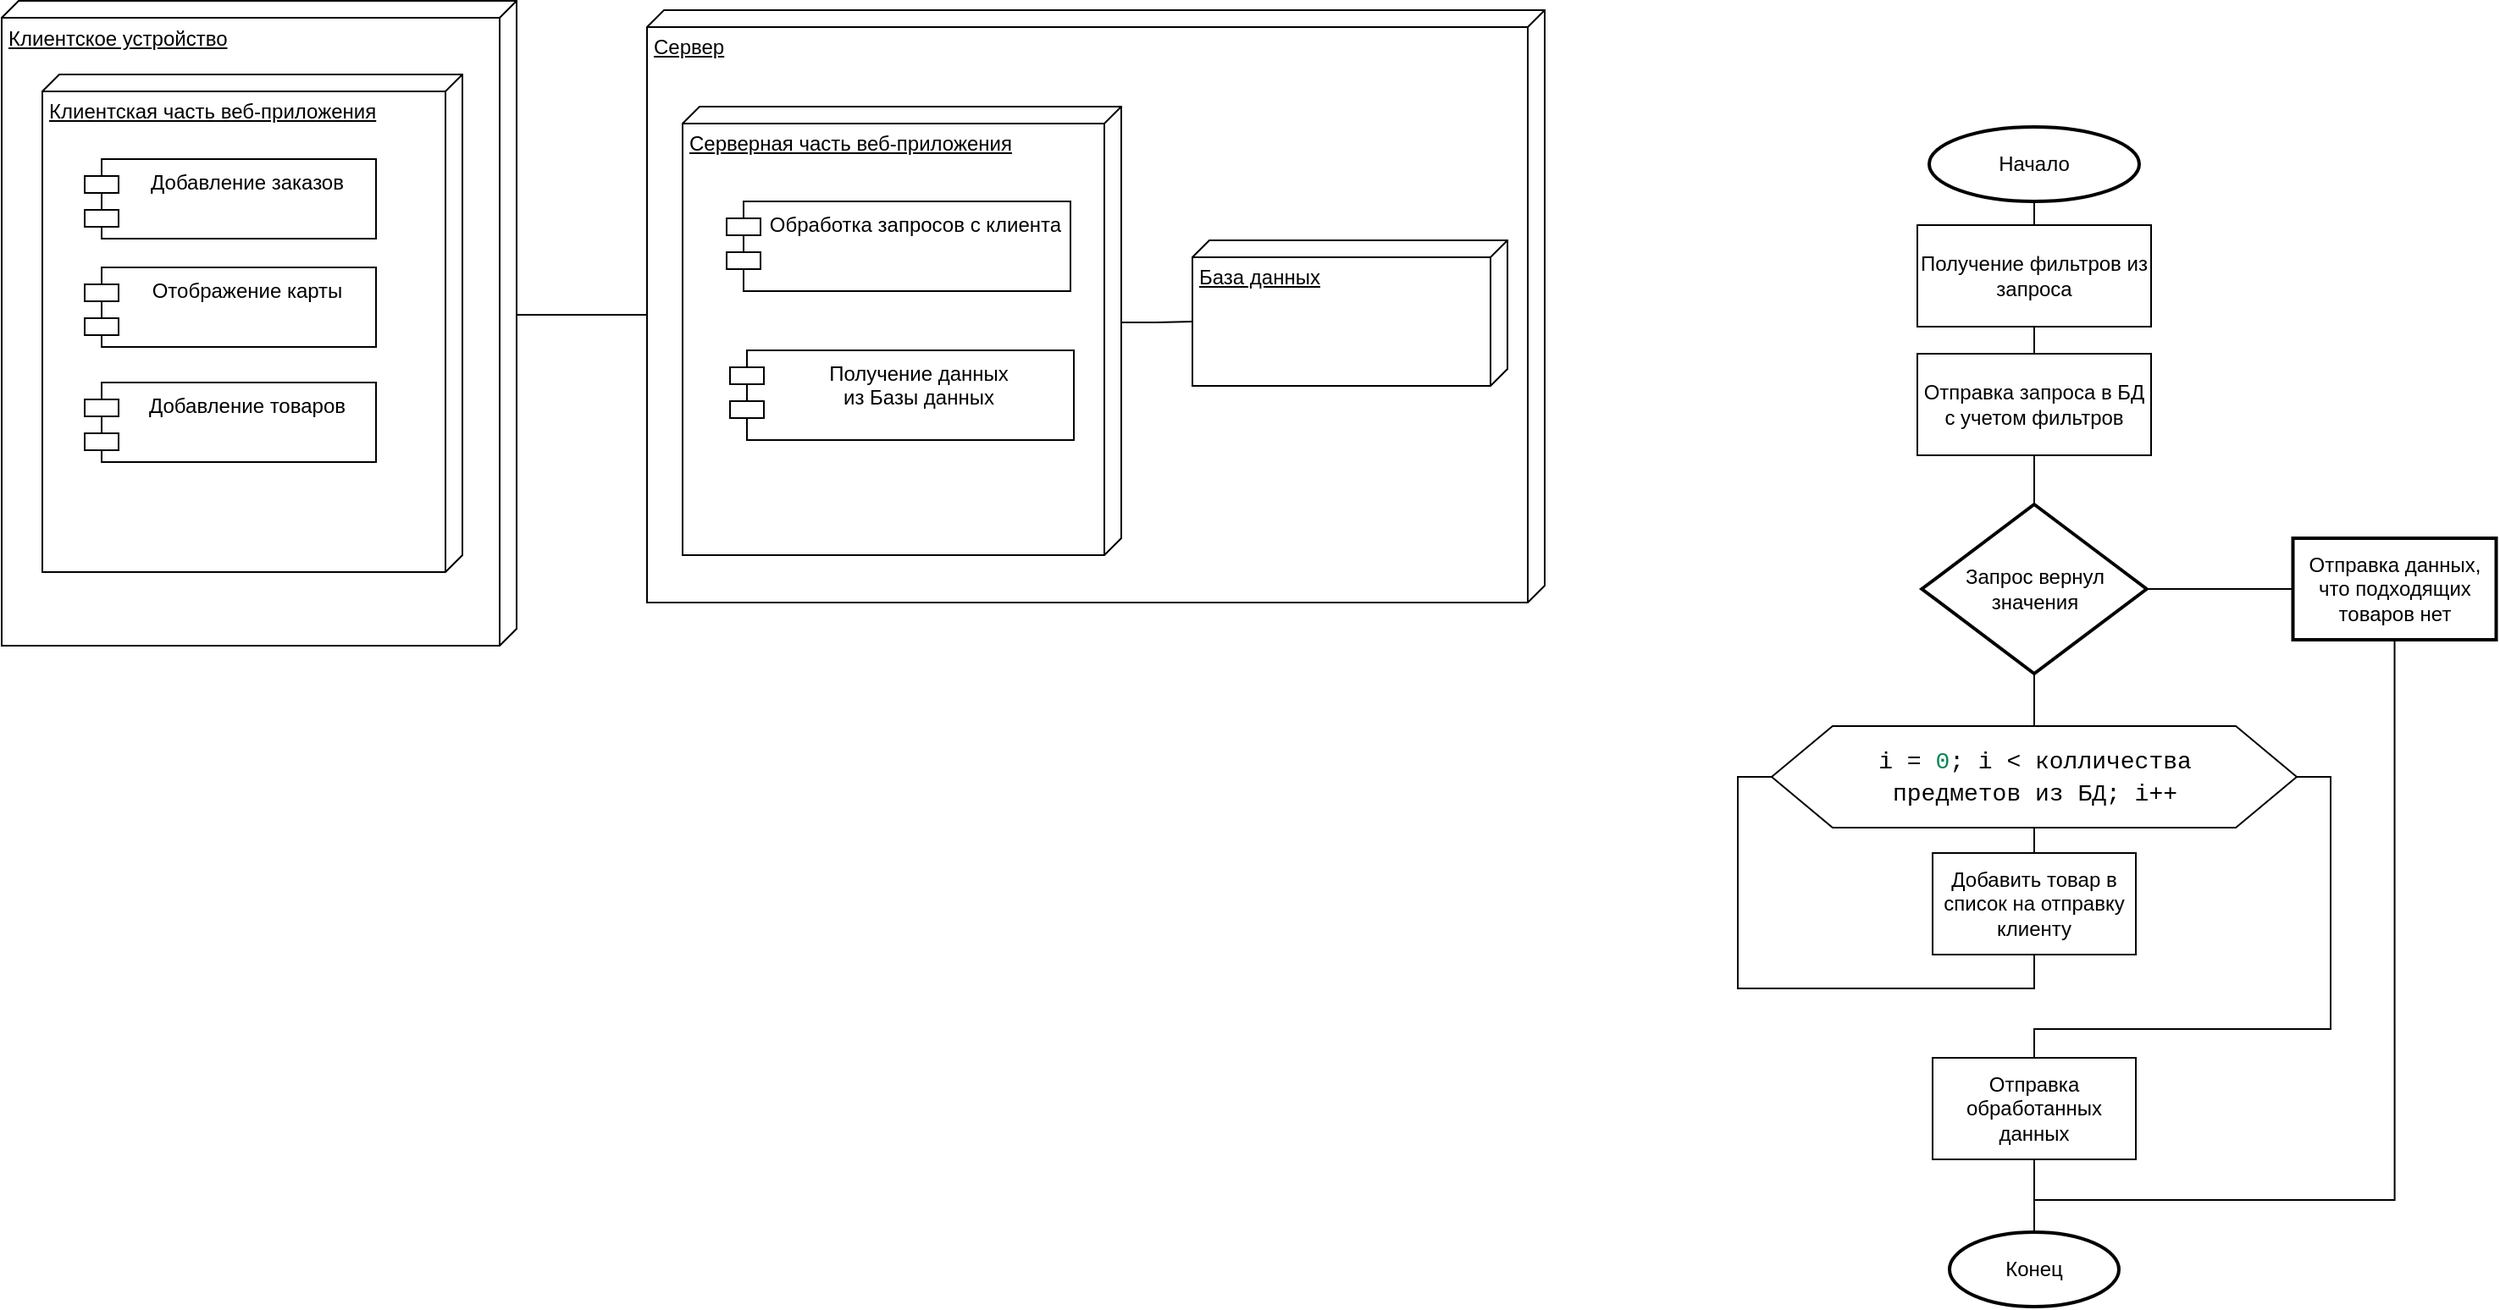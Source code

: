 <mxfile version="16.5.1" type="device"><diagram id="vxu4gS7JjIUmQRm69OTc" name="Страница 1"><mxGraphModel dx="1502" dy="865" grid="0" gridSize="10" guides="1" tooltips="1" connect="1" arrows="1" fold="1" page="0" pageScale="1" pageWidth="827" pageHeight="1169" math="0" shadow="0"><root><mxCell id="0"/><mxCell id="1" parent="0"/><mxCell id="OuW6ve6PKIKjYkqtQ35G-5" style="edgeStyle=orthogonalEdgeStyle;rounded=0;orthogonalLoop=1;jettySize=auto;html=1;exitX=0;exitY=0;exitDx=185.5;exitDy=0;exitPerimeter=0;entryX=0;entryY=0;entryDx=180;entryDy=530;entryPerimeter=0;endArrow=none;endFill=0;" edge="1" parent="1" source="OuW6ve6PKIKjYkqtQ35G-4" target="OuW6ve6PKIKjYkqtQ35G-1"><mxGeometry relative="1" as="geometry"/></mxCell><mxCell id="OuW6ve6PKIKjYkqtQ35G-4" value="Клиентское устройство" style="verticalAlign=top;align=left;spacingTop=8;spacingLeft=2;spacingRight=12;shape=cube;size=10;direction=south;fontStyle=4;html=1;" vertex="1" parent="1"><mxGeometry x="-71" y="48.5" width="304" height="381" as="geometry"/></mxCell><mxCell id="OuW6ve6PKIKjYkqtQ35G-1" value="Сервер" style="verticalAlign=top;align=left;spacingTop=8;spacingLeft=2;spacingRight=12;shape=cube;size=10;direction=south;fontStyle=4;html=1;" vertex="1" parent="1"><mxGeometry x="310" y="54" width="530" height="350" as="geometry"/></mxCell><mxCell id="g5gTbjDW11xaAzrR5Q2P-10" style="edgeStyle=orthogonalEdgeStyle;rounded=0;orthogonalLoop=1;jettySize=auto;html=1;exitX=0;exitY=0;exitDx=127.5;exitDy=0;exitPerimeter=0;entryX=0;entryY=0;entryDx=48;entryDy=186;entryPerimeter=0;endArrow=none;endFill=0;" parent="1" source="g5gTbjDW11xaAzrR5Q2P-2" target="g5gTbjDW11xaAzrR5Q2P-3" edge="1"><mxGeometry relative="1" as="geometry"/></mxCell><mxCell id="g5gTbjDW11xaAzrR5Q2P-2" value="Серверная часть веб-приложения" style="verticalAlign=top;align=left;spacingTop=8;spacingLeft=2;spacingRight=12;shape=cube;size=10;direction=south;fontStyle=4;html=1;" parent="1" vertex="1"><mxGeometry x="331" y="111" width="259" height="265" as="geometry"/></mxCell><mxCell id="g5gTbjDW11xaAzrR5Q2P-3" value="База данных" style="verticalAlign=top;align=left;spacingTop=8;spacingLeft=2;spacingRight=12;shape=cube;size=10;direction=south;fontStyle=4;html=1;" parent="1" vertex="1"><mxGeometry x="632" y="190" width="186" height="86" as="geometry"/></mxCell><mxCell id="g5gTbjDW11xaAzrR5Q2P-7" value="Обработка запросов с клиента" style="shape=module;align=left;spacingLeft=20;align=center;verticalAlign=top;" parent="1" vertex="1"><mxGeometry x="357" y="167" width="203" height="53" as="geometry"/></mxCell><mxCell id="g5gTbjDW11xaAzrR5Q2P-8" value="Получение данных &#10;из Базы данных" style="shape=module;align=left;spacingLeft=20;align=center;verticalAlign=top;" parent="1" vertex="1"><mxGeometry x="359" y="255" width="203" height="53" as="geometry"/></mxCell><mxCell id="RY_Wz6eaNgmoLlMGkBbU-8" style="edgeStyle=orthogonalEdgeStyle;rounded=0;orthogonalLoop=1;jettySize=auto;html=1;exitX=0.5;exitY=1;exitDx=0;exitDy=0;exitPerimeter=0;entryX=0.5;entryY=0;entryDx=0;entryDy=0;endArrow=none;endFill=0;" parent="1" source="RY_Wz6eaNgmoLlMGkBbU-3" target="RY_Wz6eaNgmoLlMGkBbU-4" edge="1"><mxGeometry relative="1" as="geometry"/></mxCell><mxCell id="RY_Wz6eaNgmoLlMGkBbU-3" value="Начало" style="strokeWidth=2;html=1;shape=mxgraph.flowchart.start_1;whiteSpace=wrap;" parent="1" vertex="1"><mxGeometry x="1067" y="123" width="124" height="44" as="geometry"/></mxCell><mxCell id="RY_Wz6eaNgmoLlMGkBbU-9" style="edgeStyle=orthogonalEdgeStyle;rounded=0;orthogonalLoop=1;jettySize=auto;html=1;exitX=0.5;exitY=1;exitDx=0;exitDy=0;entryX=0.5;entryY=0;entryDx=0;entryDy=0;endArrow=none;endFill=0;" parent="1" source="RY_Wz6eaNgmoLlMGkBbU-4" target="RY_Wz6eaNgmoLlMGkBbU-5" edge="1"><mxGeometry relative="1" as="geometry"/></mxCell><mxCell id="RY_Wz6eaNgmoLlMGkBbU-4" value="Получение фильтров из запроса" style="rounded=0;whiteSpace=wrap;html=1;" parent="1" vertex="1"><mxGeometry x="1060" y="181" width="138" height="60" as="geometry"/></mxCell><mxCell id="RY_Wz6eaNgmoLlMGkBbU-10" style="edgeStyle=orthogonalEdgeStyle;rounded=0;orthogonalLoop=1;jettySize=auto;html=1;exitX=0.5;exitY=1;exitDx=0;exitDy=0;entryX=0.5;entryY=0;entryDx=0;entryDy=0;entryPerimeter=0;endArrow=none;endFill=0;" parent="1" source="RY_Wz6eaNgmoLlMGkBbU-5" target="RY_Wz6eaNgmoLlMGkBbU-7" edge="1"><mxGeometry relative="1" as="geometry"/></mxCell><mxCell id="RY_Wz6eaNgmoLlMGkBbU-5" value="Отправка запроса в БД с учетом фильтров" style="rounded=0;whiteSpace=wrap;html=1;" parent="1" vertex="1"><mxGeometry x="1060" y="257" width="138" height="60" as="geometry"/></mxCell><mxCell id="RY_Wz6eaNgmoLlMGkBbU-13" value="" style="edgeStyle=orthogonalEdgeStyle;rounded=0;orthogonalLoop=1;jettySize=auto;html=1;endArrow=none;endFill=0;" parent="1" source="RY_Wz6eaNgmoLlMGkBbU-7" target="RY_Wz6eaNgmoLlMGkBbU-12" edge="1"><mxGeometry relative="1" as="geometry"/></mxCell><mxCell id="RY_Wz6eaNgmoLlMGkBbU-25" style="edgeStyle=orthogonalEdgeStyle;rounded=0;orthogonalLoop=1;jettySize=auto;html=1;exitX=0.5;exitY=1;exitDx=0;exitDy=0;exitPerimeter=0;entryX=0.5;entryY=0;entryDx=0;entryDy=0;endArrow=none;endFill=0;" parent="1" source="RY_Wz6eaNgmoLlMGkBbU-7" target="RY_Wz6eaNgmoLlMGkBbU-21" edge="1"><mxGeometry relative="1" as="geometry"/></mxCell><mxCell id="RY_Wz6eaNgmoLlMGkBbU-7" value="Запрос вернул значения" style="strokeWidth=2;html=1;shape=mxgraph.flowchart.decision;whiteSpace=wrap;" parent="1" vertex="1"><mxGeometry x="1062.63" y="346" width="132.75" height="100" as="geometry"/></mxCell><mxCell id="RY_Wz6eaNgmoLlMGkBbU-33" style="edgeStyle=orthogonalEdgeStyle;rounded=0;orthogonalLoop=1;jettySize=auto;html=1;exitX=0.5;exitY=1;exitDx=0;exitDy=0;entryX=0.5;entryY=0;entryDx=0;entryDy=0;entryPerimeter=0;endArrow=none;endFill=0;" parent="1" source="RY_Wz6eaNgmoLlMGkBbU-12" target="RY_Wz6eaNgmoLlMGkBbU-31" edge="1"><mxGeometry relative="1" as="geometry"><Array as="points"><mxPoint x="1342" y="757"/><mxPoint x="1129" y="757"/></Array></mxGeometry></mxCell><mxCell id="RY_Wz6eaNgmoLlMGkBbU-12" value="Отправка данных, что подходящих товаров нет" style="whiteSpace=wrap;html=1;strokeWidth=2;" parent="1" vertex="1"><mxGeometry x="1281.755" y="366" width="120" height="60" as="geometry"/></mxCell><mxCell id="RY_Wz6eaNgmoLlMGkBbU-23" value="" style="group" parent="1" vertex="1" connectable="0"><mxGeometry x="974" y="477" width="310" height="60" as="geometry"/></mxCell><mxCell id="RY_Wz6eaNgmoLlMGkBbU-21" value="" style="verticalLabelPosition=bottom;verticalAlign=top;html=1;shape=hexagon;perimeter=hexagonPerimeter2;arcSize=6;size=0.116;" parent="RY_Wz6eaNgmoLlMGkBbU-23" vertex="1"><mxGeometry width="310" height="60" as="geometry"/></mxCell><mxCell id="RY_Wz6eaNgmoLlMGkBbU-22" value="&lt;div style=&quot;background-color: rgb(255 , 255 , 255) ; font-family: &amp;#34;consolas&amp;#34; , &amp;#34;courier new&amp;#34; , monospace ; font-size: 14px ; line-height: 19px&quot;&gt;i = &lt;span style=&quot;color: #098658&quot;&gt;0&lt;/span&gt;; i &amp;lt; колличества предметов из БД; i++&lt;/div&gt;" style="text;html=1;strokeColor=none;fillColor=none;align=center;verticalAlign=middle;whiteSpace=wrap;rounded=0;" parent="RY_Wz6eaNgmoLlMGkBbU-23" vertex="1"><mxGeometry x="30.5" y="8.5" width="249" height="43" as="geometry"/></mxCell><mxCell id="RY_Wz6eaNgmoLlMGkBbU-27" style="edgeStyle=orthogonalEdgeStyle;rounded=0;orthogonalLoop=1;jettySize=auto;html=1;exitX=0.5;exitY=1;exitDx=0;exitDy=0;entryX=0;entryY=0.5;entryDx=0;entryDy=0;endArrow=none;endFill=0;" parent="1" source="RY_Wz6eaNgmoLlMGkBbU-24" target="RY_Wz6eaNgmoLlMGkBbU-21" edge="1"><mxGeometry relative="1" as="geometry"/></mxCell><mxCell id="RY_Wz6eaNgmoLlMGkBbU-24" value="Добавить товар в список на отправку клиенту" style="rounded=0;whiteSpace=wrap;html=1;" parent="1" vertex="1"><mxGeometry x="1069.01" y="552" width="120" height="60" as="geometry"/></mxCell><mxCell id="RY_Wz6eaNgmoLlMGkBbU-26" style="edgeStyle=orthogonalEdgeStyle;rounded=0;orthogonalLoop=1;jettySize=auto;html=1;exitX=0.5;exitY=1;exitDx=0;exitDy=0;entryX=0.5;entryY=0;entryDx=0;entryDy=0;endArrow=none;endFill=0;" parent="1" source="RY_Wz6eaNgmoLlMGkBbU-21" target="RY_Wz6eaNgmoLlMGkBbU-24" edge="1"><mxGeometry relative="1" as="geometry"/></mxCell><mxCell id="RY_Wz6eaNgmoLlMGkBbU-32" style="edgeStyle=orthogonalEdgeStyle;rounded=0;orthogonalLoop=1;jettySize=auto;html=1;exitX=0.5;exitY=1;exitDx=0;exitDy=0;entryX=0.5;entryY=0;entryDx=0;entryDy=0;entryPerimeter=0;endArrow=none;endFill=0;" parent="1" source="RY_Wz6eaNgmoLlMGkBbU-29" target="RY_Wz6eaNgmoLlMGkBbU-31" edge="1"><mxGeometry relative="1" as="geometry"/></mxCell><mxCell id="RY_Wz6eaNgmoLlMGkBbU-29" value="Отправка обработанных данных" style="rounded=0;whiteSpace=wrap;html=1;" parent="1" vertex="1"><mxGeometry x="1069" y="673" width="120" height="60" as="geometry"/></mxCell><mxCell id="RY_Wz6eaNgmoLlMGkBbU-30" style="edgeStyle=orthogonalEdgeStyle;rounded=0;orthogonalLoop=1;jettySize=auto;html=1;exitX=1;exitY=0.5;exitDx=0;exitDy=0;entryX=0.5;entryY=0;entryDx=0;entryDy=0;endArrow=none;endFill=0;" parent="1" source="RY_Wz6eaNgmoLlMGkBbU-21" target="RY_Wz6eaNgmoLlMGkBbU-29" edge="1"><mxGeometry relative="1" as="geometry"><Array as="points"><mxPoint x="1304" y="507"/><mxPoint x="1304" y="656"/><mxPoint x="1129" y="656"/></Array></mxGeometry></mxCell><mxCell id="RY_Wz6eaNgmoLlMGkBbU-31" value="Конец" style="strokeWidth=2;html=1;shape=mxgraph.flowchart.start_1;whiteSpace=wrap;" parent="1" vertex="1"><mxGeometry x="1079" y="776" width="100" height="44" as="geometry"/></mxCell><mxCell id="OuW6ve6PKIKjYkqtQ35G-3" value="" style="group" vertex="1" connectable="0" parent="1"><mxGeometry x="-47" y="92" width="248" height="294" as="geometry"/></mxCell><mxCell id="g5gTbjDW11xaAzrR5Q2P-1" value="Клиентская часть веб-приложения" style="verticalAlign=top;align=left;spacingTop=8;spacingLeft=2;spacingRight=12;shape=cube;size=10;direction=south;fontStyle=4;html=1;" parent="OuW6ve6PKIKjYkqtQ35G-3" vertex="1"><mxGeometry width="248" height="294" as="geometry"/></mxCell><mxCell id="g5gTbjDW11xaAzrR5Q2P-4" value="Добавление заказов" style="shape=module;align=left;spacingLeft=20;align=center;verticalAlign=top;" parent="OuW6ve6PKIKjYkqtQ35G-3" vertex="1"><mxGeometry x="25" y="50" width="172" height="47" as="geometry"/></mxCell><mxCell id="g5gTbjDW11xaAzrR5Q2P-5" value="Отображение карты" style="shape=module;align=left;spacingLeft=20;align=center;verticalAlign=top;" parent="OuW6ve6PKIKjYkqtQ35G-3" vertex="1"><mxGeometry x="25" y="114" width="172" height="47" as="geometry"/></mxCell><mxCell id="g5gTbjDW11xaAzrR5Q2P-6" value="Добавление товаров" style="shape=module;align=left;spacingLeft=20;align=center;verticalAlign=top;" parent="OuW6ve6PKIKjYkqtQ35G-3" vertex="1"><mxGeometry x="25" y="182" width="172" height="47" as="geometry"/></mxCell></root></mxGraphModel></diagram></mxfile>